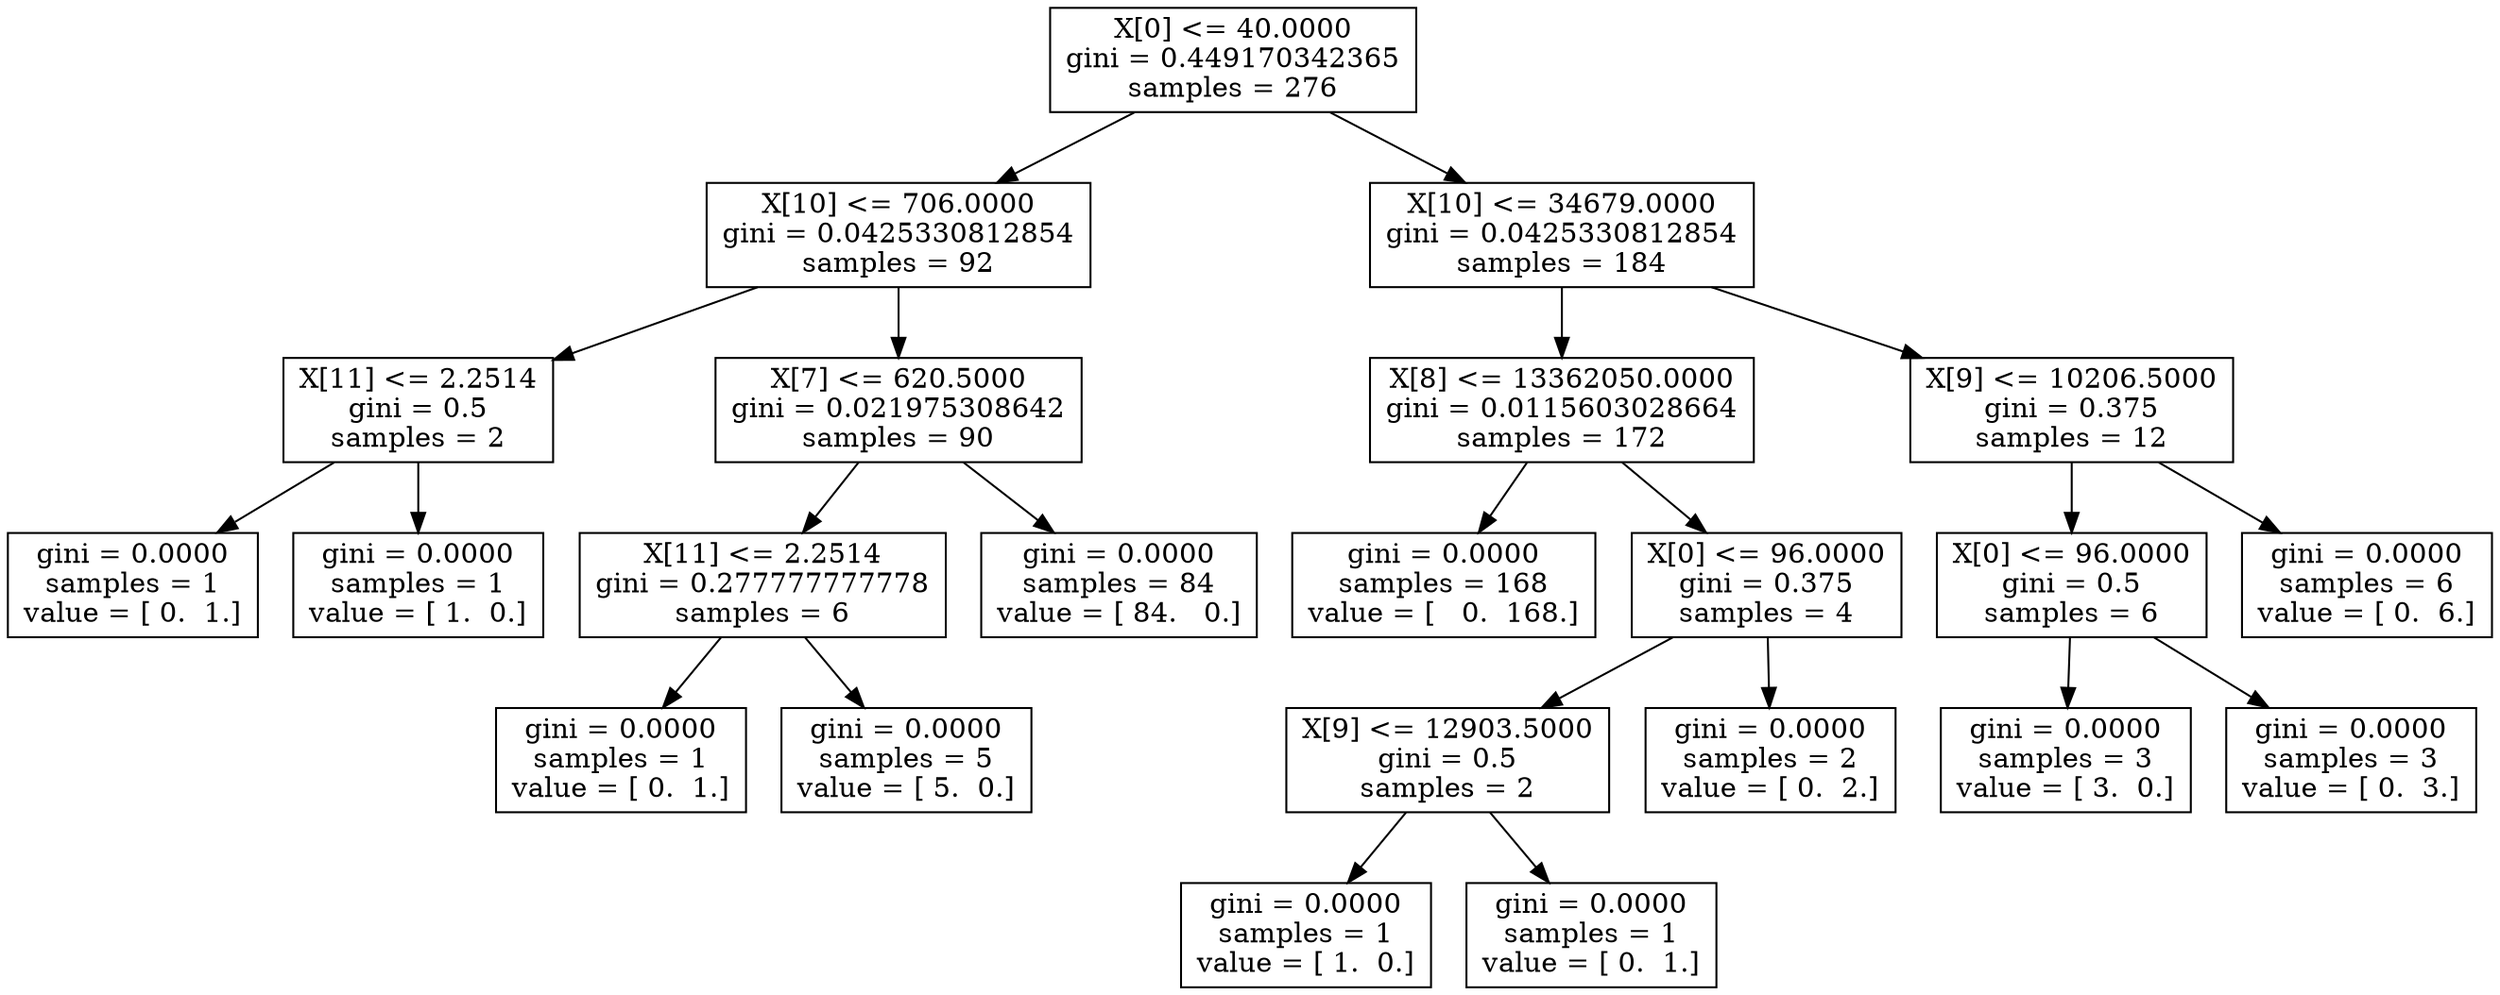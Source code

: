 digraph Tree {
0 [label="X[0] <= 40.0000\ngini = 0.449170342365\nsamples = 276", shape="box"] ;
1 [label="X[10] <= 706.0000\ngini = 0.0425330812854\nsamples = 92", shape="box"] ;
0 -> 1 ;
2 [label="X[11] <= 2.2514\ngini = 0.5\nsamples = 2", shape="box"] ;
1 -> 2 ;
3 [label="gini = 0.0000\nsamples = 1\nvalue = [ 0.  1.]", shape="box"] ;
2 -> 3 ;
4 [label="gini = 0.0000\nsamples = 1\nvalue = [ 1.  0.]", shape="box"] ;
2 -> 4 ;
5 [label="X[7] <= 620.5000\ngini = 0.021975308642\nsamples = 90", shape="box"] ;
1 -> 5 ;
6 [label="X[11] <= 2.2514\ngini = 0.277777777778\nsamples = 6", shape="box"] ;
5 -> 6 ;
7 [label="gini = 0.0000\nsamples = 1\nvalue = [ 0.  1.]", shape="box"] ;
6 -> 7 ;
8 [label="gini = 0.0000\nsamples = 5\nvalue = [ 5.  0.]", shape="box"] ;
6 -> 8 ;
9 [label="gini = 0.0000\nsamples = 84\nvalue = [ 84.   0.]", shape="box"] ;
5 -> 9 ;
10 [label="X[10] <= 34679.0000\ngini = 0.0425330812854\nsamples = 184", shape="box"] ;
0 -> 10 ;
11 [label="X[8] <= 13362050.0000\ngini = 0.0115603028664\nsamples = 172", shape="box"] ;
10 -> 11 ;
12 [label="gini = 0.0000\nsamples = 168\nvalue = [   0.  168.]", shape="box"] ;
11 -> 12 ;
13 [label="X[0] <= 96.0000\ngini = 0.375\nsamples = 4", shape="box"] ;
11 -> 13 ;
14 [label="X[9] <= 12903.5000\ngini = 0.5\nsamples = 2", shape="box"] ;
13 -> 14 ;
15 [label="gini = 0.0000\nsamples = 1\nvalue = [ 1.  0.]", shape="box"] ;
14 -> 15 ;
16 [label="gini = 0.0000\nsamples = 1\nvalue = [ 0.  1.]", shape="box"] ;
14 -> 16 ;
17 [label="gini = 0.0000\nsamples = 2\nvalue = [ 0.  2.]", shape="box"] ;
13 -> 17 ;
18 [label="X[9] <= 10206.5000\ngini = 0.375\nsamples = 12", shape="box"] ;
10 -> 18 ;
19 [label="X[0] <= 96.0000\ngini = 0.5\nsamples = 6", shape="box"] ;
18 -> 19 ;
20 [label="gini = 0.0000\nsamples = 3\nvalue = [ 3.  0.]", shape="box"] ;
19 -> 20 ;
21 [label="gini = 0.0000\nsamples = 3\nvalue = [ 0.  3.]", shape="box"] ;
19 -> 21 ;
22 [label="gini = 0.0000\nsamples = 6\nvalue = [ 0.  6.]", shape="box"] ;
18 -> 22 ;
}